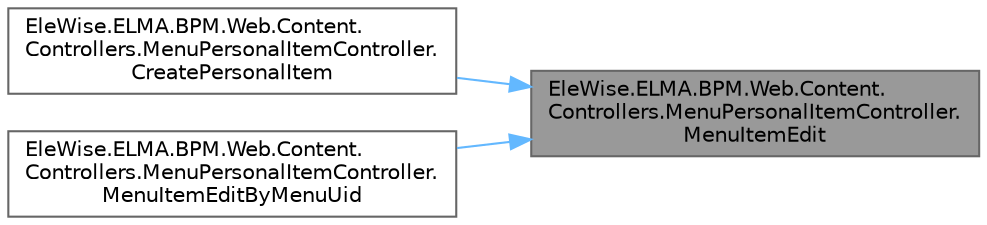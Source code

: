digraph "EleWise.ELMA.BPM.Web.Content.Controllers.MenuPersonalItemController.MenuItemEdit"
{
 // LATEX_PDF_SIZE
  bgcolor="transparent";
  edge [fontname=Helvetica,fontsize=10,labelfontname=Helvetica,labelfontsize=10];
  node [fontname=Helvetica,fontsize=10,shape=box,height=0.2,width=0.4];
  rankdir="RL";
  Node1 [id="Node000001",label="EleWise.ELMA.BPM.Web.Content.\lControllers.MenuPersonalItemController.\lMenuItemEdit",height=0.2,width=0.4,color="gray40", fillcolor="grey60", style="filled", fontcolor="black",tooltip="Редактировать элемент меню"];
  Node1 -> Node2 [id="edge1_Node000001_Node000002",dir="back",color="steelblue1",style="solid",tooltip=" "];
  Node2 [id="Node000002",label="EleWise.ELMA.BPM.Web.Content.\lControllers.MenuPersonalItemController.\lCreatePersonalItem",height=0.2,width=0.4,color="grey40", fillcolor="white", style="filled",URL="$class_ele_wise_1_1_e_l_m_a_1_1_b_p_m_1_1_web_1_1_content_1_1_controllers_1_1_menu_personal_item_controller.html#a339b1402a6c5700fa8b62de17fc470ab",tooltip="Создать пользовательский элемент меню"];
  Node1 -> Node3 [id="edge2_Node000001_Node000003",dir="back",color="steelblue1",style="solid",tooltip=" "];
  Node3 [id="Node000003",label="EleWise.ELMA.BPM.Web.Content.\lControllers.MenuPersonalItemController.\lMenuItemEditByMenuUid",height=0.2,width=0.4,color="grey40", fillcolor="white", style="filled",URL="$class_ele_wise_1_1_e_l_m_a_1_1_b_p_m_1_1_web_1_1_content_1_1_controllers_1_1_menu_personal_item_controller.html#a0b3650c646bbd28b0d72dbe10af44940",tooltip="Редактировать элемент меню"];
}

